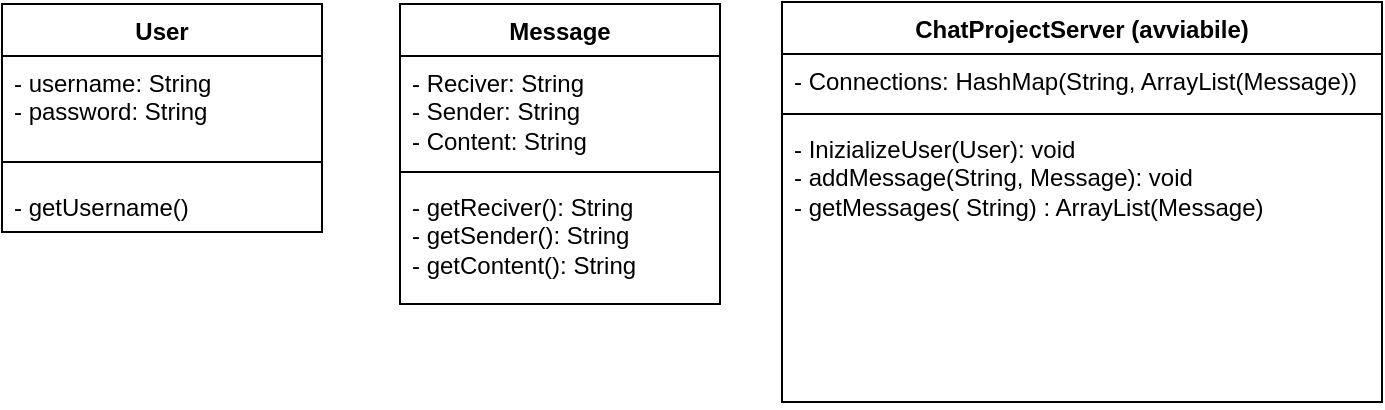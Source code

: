 <mxfile version="21.3.2" type="github">
  <diagram id="C5RBs43oDa-KdzZeNtuy" name="Page-1">
    <mxGraphModel dx="1434" dy="731" grid="1" gridSize="10" guides="1" tooltips="1" connect="1" arrows="1" fold="1" page="1" pageScale="1" pageWidth="827" pageHeight="1169" math="0" shadow="0">
      <root>
        <mxCell id="WIyWlLk6GJQsqaUBKTNV-0" />
        <mxCell id="WIyWlLk6GJQsqaUBKTNV-1" parent="WIyWlLk6GJQsqaUBKTNV-0" />
        <mxCell id="bqJGZpQf9mjixmMyN6Qn-0" value="Message" style="swimlane;fontStyle=1;align=center;verticalAlign=top;childLayout=stackLayout;horizontal=1;startSize=26;horizontalStack=0;resizeParent=1;resizeParentMax=0;resizeLast=0;collapsible=1;marginBottom=0;whiteSpace=wrap;html=1;" vertex="1" parent="WIyWlLk6GJQsqaUBKTNV-1">
          <mxGeometry x="269" y="161" width="160" height="150" as="geometry" />
        </mxCell>
        <mxCell id="bqJGZpQf9mjixmMyN6Qn-1" value="- Reciver: String&lt;br&gt;- Sender: String&lt;br&gt;- Content: String" style="text;strokeColor=none;fillColor=none;align=left;verticalAlign=top;spacingLeft=4;spacingRight=4;overflow=hidden;rotatable=0;points=[[0,0.5],[1,0.5]];portConstraint=eastwest;whiteSpace=wrap;html=1;" vertex="1" parent="bqJGZpQf9mjixmMyN6Qn-0">
          <mxGeometry y="26" width="160" height="54" as="geometry" />
        </mxCell>
        <mxCell id="bqJGZpQf9mjixmMyN6Qn-2" value="" style="line;strokeWidth=1;fillColor=none;align=left;verticalAlign=middle;spacingTop=-1;spacingLeft=3;spacingRight=3;rotatable=0;labelPosition=right;points=[];portConstraint=eastwest;strokeColor=inherit;" vertex="1" parent="bqJGZpQf9mjixmMyN6Qn-0">
          <mxGeometry y="80" width="160" height="8" as="geometry" />
        </mxCell>
        <mxCell id="bqJGZpQf9mjixmMyN6Qn-3" value="- getReciver(): String&lt;br&gt;- getSender(): String&lt;br&gt;- getContent(): String" style="text;strokeColor=none;fillColor=none;align=left;verticalAlign=top;spacingLeft=4;spacingRight=4;overflow=hidden;rotatable=0;points=[[0,0.5],[1,0.5]];portConstraint=eastwest;whiteSpace=wrap;html=1;" vertex="1" parent="bqJGZpQf9mjixmMyN6Qn-0">
          <mxGeometry y="88" width="160" height="62" as="geometry" />
        </mxCell>
        <mxCell id="bqJGZpQf9mjixmMyN6Qn-4" value="ChatProjectServer (avviabile)" style="swimlane;fontStyle=1;align=center;verticalAlign=top;childLayout=stackLayout;horizontal=1;startSize=26;horizontalStack=0;resizeParent=1;resizeParentMax=0;resizeLast=0;collapsible=1;marginBottom=0;whiteSpace=wrap;html=1;" vertex="1" parent="WIyWlLk6GJQsqaUBKTNV-1">
          <mxGeometry x="460" y="160" width="300" height="200" as="geometry" />
        </mxCell>
        <mxCell id="bqJGZpQf9mjixmMyN6Qn-5" value="- Connections: HashMap(String, ArrayList(Message))" style="text;strokeColor=none;fillColor=none;align=left;verticalAlign=top;spacingLeft=4;spacingRight=4;overflow=hidden;rotatable=0;points=[[0,0.5],[1,0.5]];portConstraint=eastwest;whiteSpace=wrap;html=1;" vertex="1" parent="bqJGZpQf9mjixmMyN6Qn-4">
          <mxGeometry y="26" width="300" height="26" as="geometry" />
        </mxCell>
        <mxCell id="bqJGZpQf9mjixmMyN6Qn-6" value="" style="line;strokeWidth=1;fillColor=none;align=left;verticalAlign=middle;spacingTop=-1;spacingLeft=3;spacingRight=3;rotatable=0;labelPosition=right;points=[];portConstraint=eastwest;strokeColor=inherit;" vertex="1" parent="bqJGZpQf9mjixmMyN6Qn-4">
          <mxGeometry y="52" width="300" height="8" as="geometry" />
        </mxCell>
        <mxCell id="bqJGZpQf9mjixmMyN6Qn-7" value="- InizializeUser(User): void&lt;br&gt;- addMessage(String, Message): void&lt;br&gt;- getMessages( String) : ArrayList(Message)" style="text;strokeColor=none;fillColor=none;align=left;verticalAlign=top;spacingLeft=4;spacingRight=4;overflow=hidden;rotatable=0;points=[[0,0.5],[1,0.5]];portConstraint=eastwest;whiteSpace=wrap;html=1;" vertex="1" parent="bqJGZpQf9mjixmMyN6Qn-4">
          <mxGeometry y="60" width="300" height="140" as="geometry" />
        </mxCell>
        <mxCell id="bqJGZpQf9mjixmMyN6Qn-13" value="User" style="swimlane;fontStyle=1;align=center;verticalAlign=top;childLayout=stackLayout;horizontal=1;startSize=26;horizontalStack=0;resizeParent=1;resizeParentMax=0;resizeLast=0;collapsible=1;marginBottom=0;whiteSpace=wrap;html=1;" vertex="1" parent="WIyWlLk6GJQsqaUBKTNV-1">
          <mxGeometry x="70" y="161" width="160" height="114" as="geometry" />
        </mxCell>
        <mxCell id="bqJGZpQf9mjixmMyN6Qn-14" value="- username: String&lt;br&gt;- password: String" style="text;strokeColor=none;fillColor=none;align=left;verticalAlign=top;spacingLeft=4;spacingRight=4;overflow=hidden;rotatable=0;points=[[0,0.5],[1,0.5]];portConstraint=eastwest;whiteSpace=wrap;html=1;" vertex="1" parent="bqJGZpQf9mjixmMyN6Qn-13">
          <mxGeometry y="26" width="160" height="44" as="geometry" />
        </mxCell>
        <mxCell id="bqJGZpQf9mjixmMyN6Qn-15" value="" style="line;strokeWidth=1;fillColor=none;align=left;verticalAlign=middle;spacingTop=-1;spacingLeft=3;spacingRight=3;rotatable=0;labelPosition=right;points=[];portConstraint=eastwest;strokeColor=inherit;" vertex="1" parent="bqJGZpQf9mjixmMyN6Qn-13">
          <mxGeometry y="70" width="160" height="18" as="geometry" />
        </mxCell>
        <mxCell id="bqJGZpQf9mjixmMyN6Qn-16" value="- getUsername()" style="text;strokeColor=none;fillColor=none;align=left;verticalAlign=top;spacingLeft=4;spacingRight=4;overflow=hidden;rotatable=0;points=[[0,0.5],[1,0.5]];portConstraint=eastwest;whiteSpace=wrap;html=1;" vertex="1" parent="bqJGZpQf9mjixmMyN6Qn-13">
          <mxGeometry y="88" width="160" height="26" as="geometry" />
        </mxCell>
      </root>
    </mxGraphModel>
  </diagram>
</mxfile>
